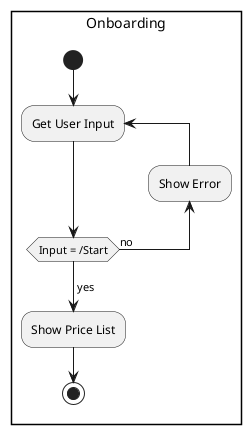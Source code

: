@startuml
rectangle Onboarding{
start
repeat :Get User Input;
  backward :Show Error;

repeat while (Input = /Start) is (no)
->yes;
:Show Price List;
stop
@enduml

